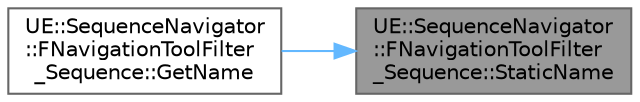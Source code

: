 digraph "UE::SequenceNavigator::FNavigationToolFilter_Sequence::StaticName"
{
 // INTERACTIVE_SVG=YES
 // LATEX_PDF_SIZE
  bgcolor="transparent";
  edge [fontname=Helvetica,fontsize=10,labelfontname=Helvetica,labelfontsize=10];
  node [fontname=Helvetica,fontsize=10,shape=box,height=0.2,width=0.4];
  rankdir="RL";
  Node1 [id="Node000001",label="UE::SequenceNavigator\l::FNavigationToolFilter\l_Sequence::StaticName",height=0.2,width=0.4,color="gray40", fillcolor="grey60", style="filled", fontcolor="black",tooltip=" "];
  Node1 -> Node2 [id="edge1_Node000001_Node000002",dir="back",color="steelblue1",style="solid",tooltip=" "];
  Node2 [id="Node000002",label="UE::SequenceNavigator\l::FNavigationToolFilter\l_Sequence::GetName",height=0.2,width=0.4,color="grey40", fillcolor="white", style="filled",URL="$d5/d9b/classUE_1_1SequenceNavigator_1_1FNavigationToolFilter__Sequence.html#a3fda10ef03ce4c0bb518486a8fa9f207",tooltip=" "];
}
